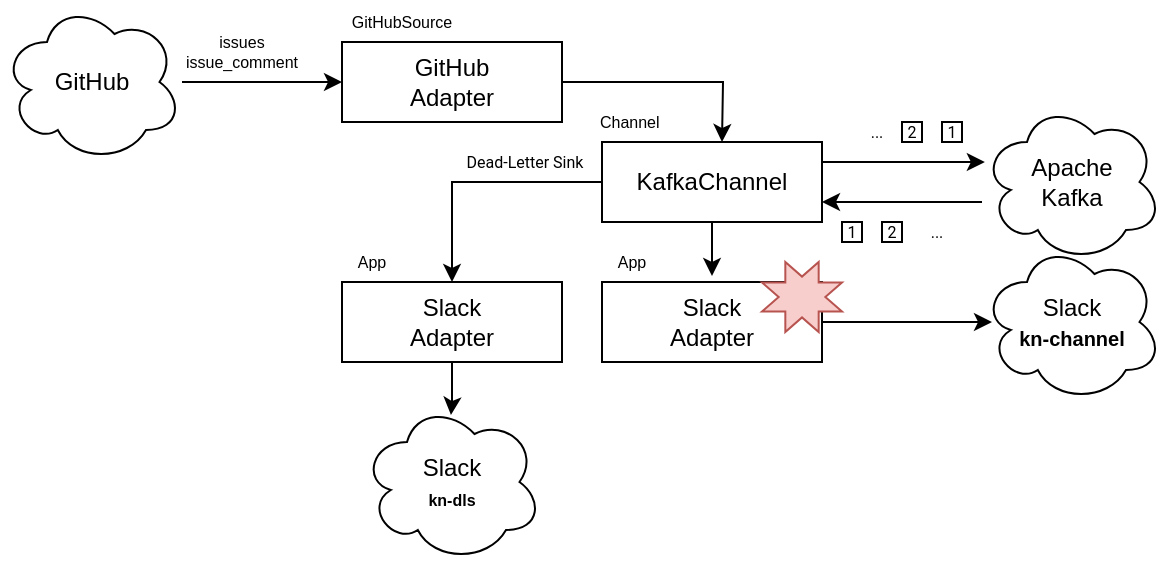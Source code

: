 <mxfile version="20.3.0" type="device"><diagram id="fA24ZZObyDmicjgOj7UL" name="Page-1"><mxGraphModel dx="566" dy="411" grid="1" gridSize="10" guides="1" tooltips="1" connect="1" arrows="1" fold="1" page="1" pageScale="1" pageWidth="1100" pageHeight="850" math="0" shadow="0"><root><mxCell id="0"/><mxCell id="1" parent="0"/><mxCell id="B8URfuYRu246JuMWE9Tk-1" value="" style="edgeStyle=orthogonalEdgeStyle;rounded=0;orthogonalLoop=1;jettySize=auto;html=1;" parent="1" source="B8URfuYRu246JuMWE9Tk-2" target="B8URfuYRu246JuMWE9Tk-4" edge="1"><mxGeometry relative="1" as="geometry"/></mxCell><mxCell id="B8URfuYRu246JuMWE9Tk-2" value="GitHub" style="ellipse;shape=cloud;whiteSpace=wrap;html=1;" parent="1" vertex="1"><mxGeometry x="70" y="480" width="90" height="80" as="geometry"/></mxCell><mxCell id="B8URfuYRu246JuMWE9Tk-3" value="" style="edgeStyle=orthogonalEdgeStyle;rounded=0;orthogonalLoop=1;jettySize=auto;html=1;" parent="1" source="B8URfuYRu246JuMWE9Tk-4" edge="1"><mxGeometry relative="1" as="geometry"><mxPoint x="430" y="550" as="targetPoint"/></mxGeometry></mxCell><mxCell id="B8URfuYRu246JuMWE9Tk-4" value="GitHub&lt;br&gt;Adapter" style="rounded=0;whiteSpace=wrap;html=1;" parent="1" vertex="1"><mxGeometry x="240" y="500" width="110" height="40" as="geometry"/></mxCell><mxCell id="B8URfuYRu246JuMWE9Tk-5" value="" style="edgeStyle=orthogonalEdgeStyle;rounded=0;orthogonalLoop=1;jettySize=auto;html=1;" parent="1" source="B8URfuYRu246JuMWE9Tk-6" edge="1"><mxGeometry relative="1" as="geometry"><mxPoint x="565" y="640" as="targetPoint"/></mxGeometry></mxCell><mxCell id="B8URfuYRu246JuMWE9Tk-6" value="Slack&lt;br&gt;Adapter" style="rounded=0;whiteSpace=wrap;html=1;" parent="1" vertex="1"><mxGeometry x="370" y="620" width="110" height="40" as="geometry"/></mxCell><mxCell id="B8URfuYRu246JuMWE9Tk-7" value="Slack&lt;br style=&quot;font-size: 11px;&quot;&gt;&lt;font style=&quot;font-size: 10px;&quot;&gt;&lt;b&gt;kn-channel&lt;/b&gt;&lt;/font&gt;" style="ellipse;shape=cloud;whiteSpace=wrap;html=1;" parent="1" vertex="1"><mxGeometry x="560" y="600" width="90" height="80" as="geometry"/></mxCell><mxCell id="B8URfuYRu246JuMWE9Tk-8" value="App" style="text;html=1;strokeColor=none;fillColor=none;align=center;verticalAlign=middle;whiteSpace=wrap;rounded=0;fontSize=8;" parent="1" vertex="1"><mxGeometry x="370" y="600" width="30" height="20" as="geometry"/></mxCell><mxCell id="B8URfuYRu246JuMWE9Tk-9" value="GitHubSource" style="text;html=1;strokeColor=none;fillColor=none;align=center;verticalAlign=middle;whiteSpace=wrap;rounded=0;fontSize=8;" parent="1" vertex="1"><mxGeometry x="240" y="480" width="60" height="20" as="geometry"/></mxCell><mxCell id="B8URfuYRu246JuMWE9Tk-10" value="issues&lt;br&gt;issue_comment" style="text;html=1;strokeColor=none;fillColor=none;align=center;verticalAlign=middle;whiteSpace=wrap;rounded=0;fontSize=8;" parent="1" vertex="1"><mxGeometry x="160" y="490" width="60" height="30" as="geometry"/></mxCell><mxCell id="B8URfuYRu246JuMWE9Tk-14" style="edgeStyle=orthogonalEdgeStyle;rounded=0;orthogonalLoop=1;jettySize=auto;html=1;" parent="1" source="B8URfuYRu246JuMWE9Tk-11" target="B8URfuYRu246JuMWE9Tk-13" edge="1"><mxGeometry relative="1" as="geometry"><Array as="points"><mxPoint x="540" y="560"/><mxPoint x="540" y="560"/></Array></mxGeometry></mxCell><mxCell id="B8URfuYRu246JuMWE9Tk-15" style="edgeStyle=orthogonalEdgeStyle;rounded=0;orthogonalLoop=1;jettySize=auto;html=1;" parent="1" target="B8URfuYRu246JuMWE9Tk-11" edge="1"><mxGeometry relative="1" as="geometry"><mxPoint x="560" y="580" as="sourcePoint"/><Array as="points"><mxPoint x="560" y="580"/><mxPoint x="560" y="580"/></Array></mxGeometry></mxCell><mxCell id="B8URfuYRu246JuMWE9Tk-16" style="edgeStyle=orthogonalEdgeStyle;rounded=0;orthogonalLoop=1;jettySize=auto;html=1;entryX=0.5;entryY=-0.075;entryDx=0;entryDy=0;entryPerimeter=0;" parent="1" source="B8URfuYRu246JuMWE9Tk-11" target="B8URfuYRu246JuMWE9Tk-6" edge="1"><mxGeometry relative="1" as="geometry"/></mxCell><mxCell id="B8URfuYRu246JuMWE9Tk-37" value="" style="edgeStyle=orthogonalEdgeStyle;rounded=0;orthogonalLoop=1;jettySize=auto;html=1;fontFamily=Roboto;fontSource=https%3A%2F%2Ffonts.googleapis.com%2Fcss%3Ffamily%3DRoboto;fontSize=8;" parent="1" source="B8URfuYRu246JuMWE9Tk-11" target="B8URfuYRu246JuMWE9Tk-38" edge="1"><mxGeometry relative="1" as="geometry"/></mxCell><mxCell id="B8URfuYRu246JuMWE9Tk-41" value="Dead-Letter Sink" style="edgeLabel;html=1;align=center;verticalAlign=middle;resizable=0;points=[];fontSize=8;fontFamily=Roboto;" parent="B8URfuYRu246JuMWE9Tk-37" vertex="1" connectable="0"><mxGeometry x="-0.512" y="1" relative="1" as="geometry"><mxPoint x="-9" y="-11" as="offset"/></mxGeometry></mxCell><mxCell id="B8URfuYRu246JuMWE9Tk-11" value="KafkaChannel" style="rounded=0;whiteSpace=wrap;html=1;" parent="1" vertex="1"><mxGeometry x="370" y="550" width="110" height="40" as="geometry"/></mxCell><mxCell id="B8URfuYRu246JuMWE9Tk-13" value="Apache&lt;br&gt;Kafka" style="ellipse;shape=cloud;whiteSpace=wrap;html=1;" parent="1" vertex="1"><mxGeometry x="560" y="530" width="90" height="80" as="geometry"/></mxCell><mxCell id="B8URfuYRu246JuMWE9Tk-21" value="Channel&amp;nbsp;" style="text;html=1;strokeColor=none;fillColor=none;align=center;verticalAlign=middle;whiteSpace=wrap;rounded=0;fontSize=8;" parent="1" vertex="1"><mxGeometry x="370" y="530" width="30" height="20" as="geometry"/></mxCell><mxCell id="B8URfuYRu246JuMWE9Tk-24" value="1" style="whiteSpace=wrap;html=1;aspect=fixed;fontFamily=Roboto;fontSource=https%3A%2F%2Ffonts.googleapis.com%2Fcss%3Ffamily%3DRoboto;fontSize=8;" parent="1" vertex="1"><mxGeometry x="490" y="590" width="10" height="10" as="geometry"/></mxCell><mxCell id="B8URfuYRu246JuMWE9Tk-28" value="2" style="whiteSpace=wrap;html=1;aspect=fixed;fontFamily=Roboto;fontSource=https%3A%2F%2Ffonts.googleapis.com%2Fcss%3Ffamily%3DRoboto;fontSize=8;" parent="1" vertex="1"><mxGeometry x="520" y="540" width="10" height="10" as="geometry"/></mxCell><mxCell id="B8URfuYRu246JuMWE9Tk-30" value="2" style="whiteSpace=wrap;html=1;aspect=fixed;fontFamily=Roboto;fontSource=https%3A%2F%2Ffonts.googleapis.com%2Fcss%3Ffamily%3DRoboto;fontSize=8;" parent="1" vertex="1"><mxGeometry x="510" y="590" width="10" height="10" as="geometry"/></mxCell><mxCell id="B8URfuYRu246JuMWE9Tk-31" value="1" style="whiteSpace=wrap;html=1;aspect=fixed;fontFamily=Roboto;fontSource=https%3A%2F%2Ffonts.googleapis.com%2Fcss%3Ffamily%3DRoboto;fontSize=8;" parent="1" vertex="1"><mxGeometry x="540" y="540" width="10" height="10" as="geometry"/></mxCell><mxCell id="B8URfuYRu246JuMWE9Tk-32" value="..." style="text;html=1;strokeColor=none;fillColor=none;align=center;verticalAlign=middle;whiteSpace=wrap;rounded=0;fontSize=8;fontFamily=Roboto;fontSource=https%3A%2F%2Ffonts.googleapis.com%2Fcss%3Ffamily%3DRoboto;" parent="1" vertex="1"><mxGeometry x="500" y="540" width="15" height="10" as="geometry"/></mxCell><mxCell id="B8URfuYRu246JuMWE9Tk-33" value="..." style="text;html=1;strokeColor=none;fillColor=none;align=center;verticalAlign=middle;whiteSpace=wrap;rounded=0;fontSize=8;fontFamily=Roboto;fontSource=https%3A%2F%2Ffonts.googleapis.com%2Fcss%3Ffamily%3DRoboto;" parent="1" vertex="1"><mxGeometry x="530" y="590" width="15" height="10" as="geometry"/></mxCell><mxCell id="B8URfuYRu246JuMWE9Tk-34" value="" style="verticalLabelPosition=bottom;verticalAlign=top;html=1;shape=mxgraph.basic.8_point_star;fontFamily=Roboto;fontSource=https%3A%2F%2Ffonts.googleapis.com%2Fcss%3Ffamily%3DRoboto;fontSize=8;labelBackgroundColor=#FFB366;fillColor=#f8cecc;strokeColor=#b85450;" parent="1" vertex="1"><mxGeometry x="450" y="610" width="40" height="35" as="geometry"/></mxCell><mxCell id="B8URfuYRu246JuMWE9Tk-40" style="edgeStyle=orthogonalEdgeStyle;rounded=0;orthogonalLoop=1;jettySize=auto;html=1;entryX=0.494;entryY=0.081;entryDx=0;entryDy=0;entryPerimeter=0;fontFamily=Roboto;fontSource=https%3A%2F%2Ffonts.googleapis.com%2Fcss%3Ffamily%3DRoboto;fontSize=8;" parent="1" source="B8URfuYRu246JuMWE9Tk-38" target="B8URfuYRu246JuMWE9Tk-39" edge="1"><mxGeometry relative="1" as="geometry"/></mxCell><mxCell id="B8URfuYRu246JuMWE9Tk-38" value="Slack&lt;br&gt;Adapter" style="rounded=0;whiteSpace=wrap;html=1;" parent="1" vertex="1"><mxGeometry x="240" y="620" width="110" height="40" as="geometry"/></mxCell><mxCell id="B8URfuYRu246JuMWE9Tk-39" value="Slack&lt;br&gt;&lt;span style=&quot;font-size: 8px;&quot;&gt;&lt;b style=&quot;&quot;&gt;kn-dls&lt;/b&gt;&lt;/span&gt;" style="ellipse;shape=cloud;whiteSpace=wrap;html=1;" parent="1" vertex="1"><mxGeometry x="250" y="680" width="90" height="80" as="geometry"/></mxCell><mxCell id="B8URfuYRu246JuMWE9Tk-42" value="App" style="text;html=1;strokeColor=none;fillColor=none;align=center;verticalAlign=middle;whiteSpace=wrap;rounded=0;fontSize=8;" parent="1" vertex="1"><mxGeometry x="240" y="600" width="30" height="20" as="geometry"/></mxCell></root></mxGraphModel></diagram></mxfile>